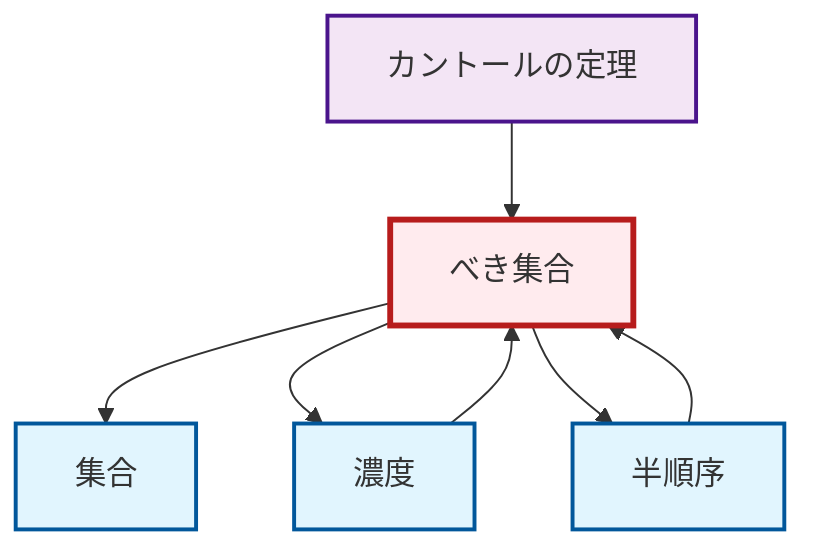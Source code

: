 graph TD
    classDef definition fill:#e1f5fe,stroke:#01579b,stroke-width:2px
    classDef theorem fill:#f3e5f5,stroke:#4a148c,stroke-width:2px
    classDef axiom fill:#fff3e0,stroke:#e65100,stroke-width:2px
    classDef example fill:#e8f5e9,stroke:#1b5e20,stroke-width:2px
    classDef current fill:#ffebee,stroke:#b71c1c,stroke-width:3px
    thm-cantor["カントールの定理"]:::theorem
    def-cardinality["濃度"]:::definition
    def-set["集合"]:::definition
    def-power-set["べき集合"]:::definition
    def-partial-order["半順序"]:::definition
    def-cardinality --> def-power-set
    def-power-set --> def-set
    thm-cantor --> def-power-set
    def-power-set --> def-cardinality
    def-partial-order --> def-power-set
    def-power-set --> def-partial-order
    class def-power-set current